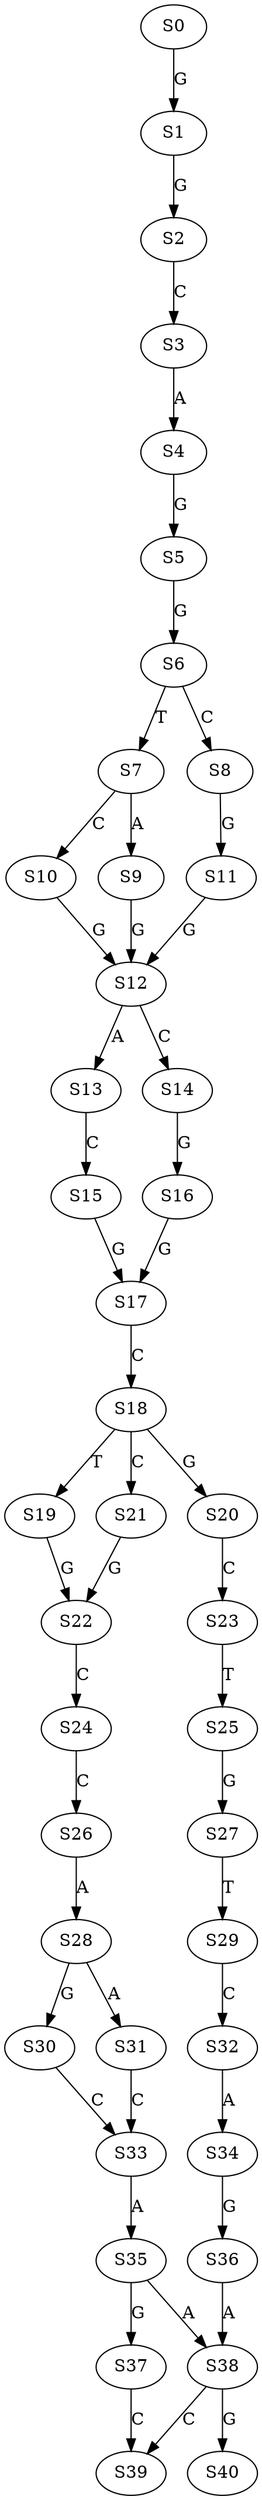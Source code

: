 strict digraph  {
	S0 -> S1 [ label = G ];
	S1 -> S2 [ label = G ];
	S2 -> S3 [ label = C ];
	S3 -> S4 [ label = A ];
	S4 -> S5 [ label = G ];
	S5 -> S6 [ label = G ];
	S6 -> S7 [ label = T ];
	S6 -> S8 [ label = C ];
	S7 -> S9 [ label = A ];
	S7 -> S10 [ label = C ];
	S8 -> S11 [ label = G ];
	S9 -> S12 [ label = G ];
	S10 -> S12 [ label = G ];
	S11 -> S12 [ label = G ];
	S12 -> S13 [ label = A ];
	S12 -> S14 [ label = C ];
	S13 -> S15 [ label = C ];
	S14 -> S16 [ label = G ];
	S15 -> S17 [ label = G ];
	S16 -> S17 [ label = G ];
	S17 -> S18 [ label = C ];
	S18 -> S19 [ label = T ];
	S18 -> S20 [ label = G ];
	S18 -> S21 [ label = C ];
	S19 -> S22 [ label = G ];
	S20 -> S23 [ label = C ];
	S21 -> S22 [ label = G ];
	S22 -> S24 [ label = C ];
	S23 -> S25 [ label = T ];
	S24 -> S26 [ label = C ];
	S25 -> S27 [ label = G ];
	S26 -> S28 [ label = A ];
	S27 -> S29 [ label = T ];
	S28 -> S30 [ label = G ];
	S28 -> S31 [ label = A ];
	S29 -> S32 [ label = C ];
	S30 -> S33 [ label = C ];
	S31 -> S33 [ label = C ];
	S32 -> S34 [ label = A ];
	S33 -> S35 [ label = A ];
	S34 -> S36 [ label = G ];
	S35 -> S37 [ label = G ];
	S35 -> S38 [ label = A ];
	S36 -> S38 [ label = A ];
	S37 -> S39 [ label = C ];
	S38 -> S40 [ label = G ];
	S38 -> S39 [ label = C ];
}
